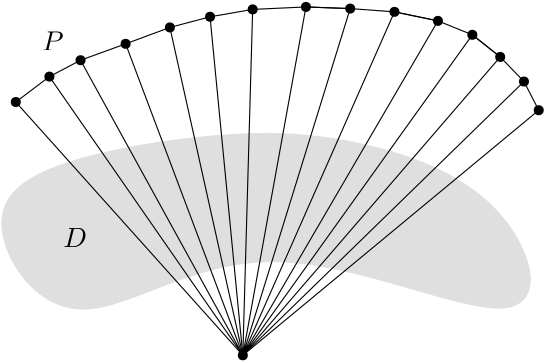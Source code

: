 <?xml version="1.0"?>
<!DOCTYPE ipe SYSTEM "ipe.dtd">
<ipe version="70000" creator="ipe6upgrade">
<info created="D:20061201111702" modified="D:20061201112424"/>
<ipestyle name="ipe6">
<color name="red" value="1 0 0"/>
<color name="green" value="0 1 0"/>
<color name="blue" value="0 0 1"/>
<color name="yellow" value="1 1 0"/>
<color name="gray1" value="0.125"/>
<color name="gray2" value="0.25"/>
<color name="gray3" value="0.375"/>
<color name="gray4" value="0.5"/>
<color name="gray5" value="0.625"/>
<color name="gray6" value="0.75"/>
<color name="gray7" value="0.875"/>
<dashstyle name="dashed" value="[4] 0"/>
<dashstyle name="dotted" value="[1 3] 0"/>
<dashstyle name="dash dotted" value="[4 2 1 2] 0"/>
<dashstyle name="dash dot dotted" value="[4 2 1 2 1 2] 0"/>
<pen name="heavier" value="0.8"/>
<pen name="fat" value="1.2"/>
<pen name="ultrafat" value="2"/>
<textsize name="large" value="\large"/>
<textsize name="Large" value="\Large"/>
<textsize name="LARGE" value="\LARGE"/>
<textsize name="huge" value="\huge"/>
<textsize name="Huge" value="\Huge"/>
<textsize name="small" value="\small"/>
<textsize name="footnote" value="\footnotesize"/>
<textsize name="tiny" value="\tiny"/>
<symbolsize name="small" value="2"/>
<symbolsize name="tiny" value="1.1"/>
<symbolsize name="large" value="5"/>
<arrowsize name="small" value="5"/>
<arrowsize name="tiny" value="3"/>
<arrowsize name="large" value="10"/>
<symbol name="mark/circle(sx)" transformations="translations">
<path fill="sym-stroke">
0.6 0 0 0.6 0 0 e 0.4 0 0 0.4 0 0 e
</path></symbol>
<symbol name="mark/disk(sx)" transformations="translations">
<path fill="sym-stroke">
0.6 0 0 0.6 0 0 e
</path></symbol>
<symbol name="mark/fdisk(sfx)" transformations="translations">
<group><path fill="sym-stroke" fillrule="eofill">
0.6 0 0 0.6 0 0 e 0.4 0 0 0.4 0 0 e
</path><path fill="sym-fill">
0.4 0 0 0.4 0 0 e
</path></group></symbol>
<symbol name="mark/box(sx)" transformations="translations">
<path fill="sym-stroke" fillrule="eofill">
-0.6 -0.6 m 0.6 -0.6 l 0.6 0.6 l -0.6 0.6 l h -0.4 -0.4 m 0.4 -0.4 l 0.4 0.4 l -0.4 0.4 l h</path></symbol>
<symbol name="mark/square(sx)" transformations="translations">
<path fill="sym-stroke">
-0.6 -0.6 m 0.6 -0.6 l 0.6 0.6 l -0.6 0.6 l h</path></symbol>
<symbol name="mark/fsquare(sfx)" transformations="translations">
<group><path fill="sym-stroke" fillrule="eofill">
-0.6 -0.6 m 0.6 -0.6 l 0.6 0.6 l -0.6 0.6 l h-0.4 -0.4 m 0.4 -0.4 l 0.4 0.4 l -0.4 0.4 l h</path><path fill="sym-fill">
-0.4 -0.4 m 0.4 -0.4 l 0.4 0.4 l -0.4 0.4 l h</path></group></symbol>
<symbol name="mark/cross(sx)" transformations="translations">
<group><path fill="sym-stroke">
-0.43 -0.57 m 0.57 0.43 l 0.43 0.57 l -0.57 -0.43 l h</path><path fill="sym-stroke">
-0.43 0.57 m 0.57 -0.43 l 0.43 -0.57 l -0.57 0.43 l h</path>
</group></symbol>
<textstyle name="center" begin="\begin{center}"
end="\end{center}"/>
<textstyle name="itemize" begin="\begin{itemize}"
end="\end{itemize}"/>
<textstyle name="item" begin="\begin{itemize}\item{}"
end="\end{itemize}"/>
</ipestyle>
<page>
<layer name="alpha"/>
<view layers="alpha" active="alpha"/>
<path layer="alpha" stroke="gray7" pen="normal" fill="gray7">
357.515 178.748
296.516 199.503
251.463 200.262
193.247 190.897
161.356 172.167
196.032 118.508
262.599 170.902
374.474 117.495 u
</path>
<path stroke="black" pen="normal" matrix="0.5 0 0 0.5 136.897 89.9427">
81.0656 241.541 m
244.541 59.1803 l
457.59 235.639 l
446.967 256.295 l
429.852 274 l
409.787 289.934 l
385 299.967 l
353.721 306.459 l
321.852 308.82 l
289.984 310 l
251.623 308.23 l
220.934 302.918 l
192.016 295.246 l
160.148 283.443 l
127.689 271.639 l
105.262 259.836 l
h
</path>
<text stroke="black" matrix="0.5 0 0 0.5 136.897 89.9427" pos="99.9508 278.721" type="label" transformations="translations" valign="bottom" size="normal">$P$</text>
<use name="mark/disk(sx)" pos="81.0656 241.541" matrix="0.5 0 0 0.5 136.897 89.9427" size="normal" stroke="black"/>
<use name="mark/disk(sx)" pos="105.262 259.836" matrix="0.5 0 0 0.5 136.897 89.9427" size="normal" stroke="black"/>
<use name="mark/disk(sx)" pos="127.689 271.639" matrix="0.5 0 0 0.5 136.897 89.9427" size="normal" stroke="black"/>
<use name="mark/disk(sx)" pos="160.148 283.443" matrix="0.5 0 0 0.5 136.897 89.9427" size="normal" stroke="black"/>
<use name="mark/disk(sx)" pos="192.016 295.246" matrix="0.5 0 0 0.5 136.897 89.9427" size="normal" stroke="black"/>
<use name="mark/disk(sx)" pos="220.934 302.918" matrix="0.5 0 0 0.5 136.897 89.9427" size="normal" stroke="black"/>
<use name="mark/disk(sx)" pos="251.623 308.23" matrix="0.5 0 0 0.5 136.897 89.9427" size="normal" stroke="black"/>
<use name="mark/disk(sx)" pos="289.984 310" matrix="0.5 0 0 0.5 136.897 89.9427" size="normal" stroke="black"/>
<use name="mark/disk(sx)" pos="321.852 308.82" matrix="0.5 0 0 0.5 136.897 89.9427" size="normal" stroke="black"/>
<use name="mark/disk(sx)" pos="353.721 306.459" matrix="0.5 0 0 0.5 136.897 89.9427" size="normal" stroke="black"/>
<use name="mark/disk(sx)" pos="385 299.967" matrix="0.5 0 0 0.5 136.897 89.9427" size="normal" stroke="black"/>
<use name="mark/disk(sx)" pos="409.787 289.934" matrix="0.5 0 0 0.5 136.897 89.9427" size="normal" stroke="black"/>
<use name="mark/disk(sx)" pos="429.852 274" matrix="0.5 0 0 0.5 136.897 89.9427" size="normal" stroke="black"/>
<use name="mark/disk(sx)" pos="446.967 256.295" matrix="0.5 0 0 0.5 136.897 89.9427" size="normal" stroke="black"/>
<use name="mark/disk(sx)" pos="457.59 235.639" matrix="0.5 0 0 0.5 136.897 89.9427" size="normal" stroke="black"/>
<use name="mark/disk(sx)" pos="244.541 59.1803" matrix="0.5 0 0 0.5 136.897 89.9427" size="normal" stroke="black"/>
<path stroke="black" pen="normal">
189.528 219.861 m
259.168 119.533 l
200.741 225.762 l
</path>
<path stroke="black" pen="normal">
216.971 231.664 m
259.168 119.533 l
</path>
<path stroke="black" pen="normal">
232.905 237.566 m
259.168 119.533 l
</path>
<path stroke="black" pen="normal">
247.364 241.402 m
259.168 119.533 l
</path>
<path stroke="black" pen="normal">
262.709 244.057 m
259.168 119.533 l
281.889 244.943 l
297.823 244.353 l
259.168 119.533 l
313.758 243.172 l
329.397 239.926 l
259.168 119.533 l
341.791 234.91 l
351.823 226.943 l
259.168 119.533 l
360.381 218.09 l
</path>
<text stroke="black" pos="194.513 158.499" type="label" transformations="translations" valign="bottom" size="normal">$D$</text>
</page>
</ipe>
